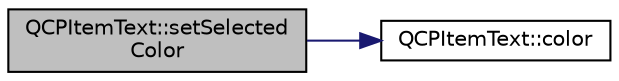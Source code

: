 digraph "QCPItemText::setSelectedColor"
{
 // LATEX_PDF_SIZE
  edge [fontname="Helvetica",fontsize="10",labelfontname="Helvetica",labelfontsize="10"];
  node [fontname="Helvetica",fontsize="10",shape=record];
  rankdir="LR";
  Node1 [label="QCPItemText::setSelected\lColor",height=0.2,width=0.4,color="black", fillcolor="grey75", style="filled", fontcolor="black",tooltip=" "];
  Node1 -> Node2 [color="midnightblue",fontsize="10",style="solid",fontname="Helvetica"];
  Node2 [label="QCPItemText::color",height=0.2,width=0.4,color="black", fillcolor="white", style="filled",URL="$classQCPItemText.html#a071ec7567ae4deae2262a5b861df7d54",tooltip=" "];
}
